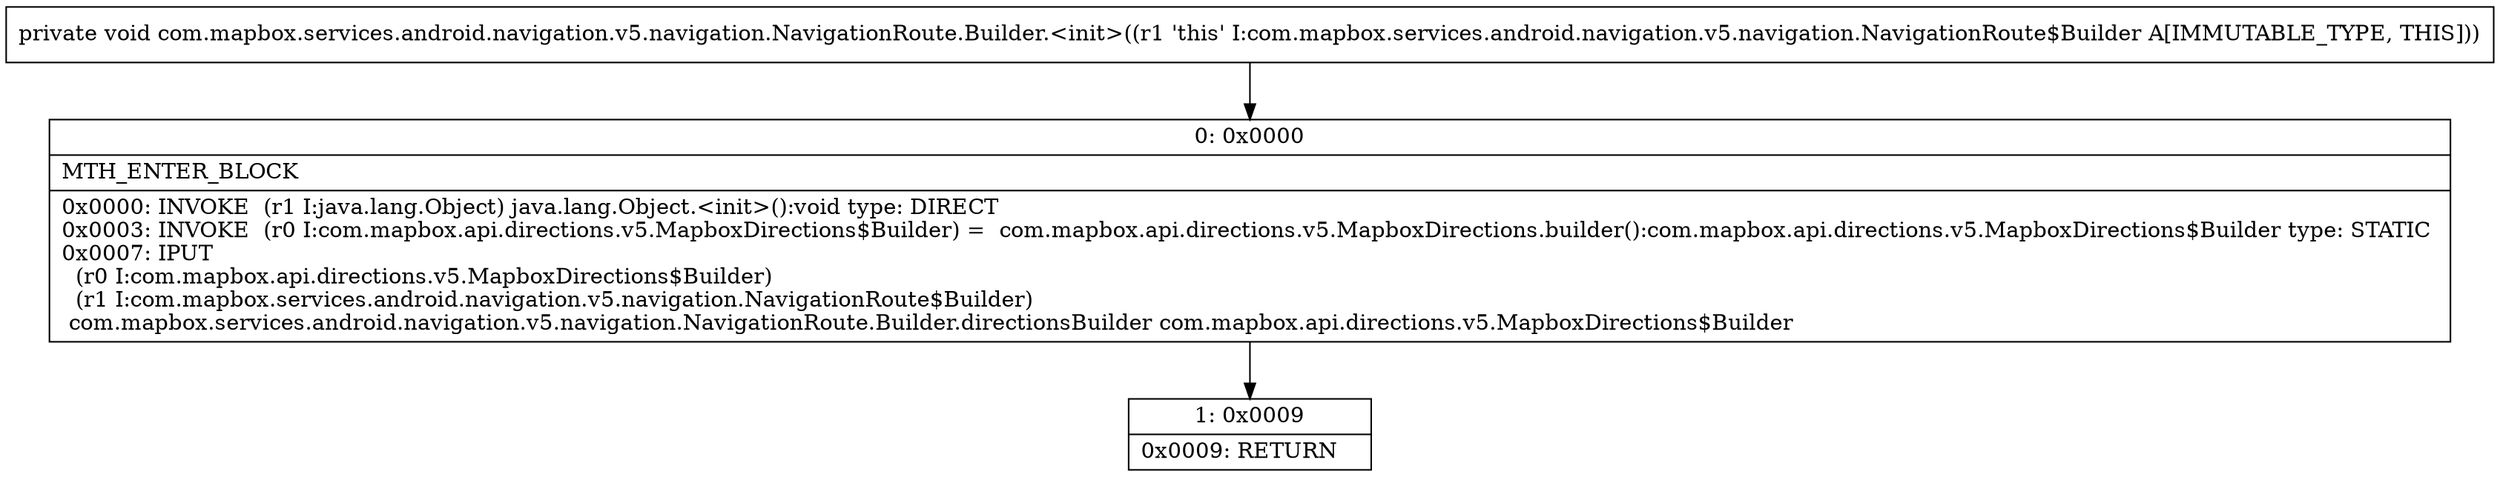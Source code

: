 digraph "CFG forcom.mapbox.services.android.navigation.v5.navigation.NavigationRoute.Builder.\<init\>()V" {
Node_0 [shape=record,label="{0\:\ 0x0000|MTH_ENTER_BLOCK\l|0x0000: INVOKE  (r1 I:java.lang.Object) java.lang.Object.\<init\>():void type: DIRECT \l0x0003: INVOKE  (r0 I:com.mapbox.api.directions.v5.MapboxDirections$Builder) =  com.mapbox.api.directions.v5.MapboxDirections.builder():com.mapbox.api.directions.v5.MapboxDirections$Builder type: STATIC \l0x0007: IPUT  \l  (r0 I:com.mapbox.api.directions.v5.MapboxDirections$Builder)\l  (r1 I:com.mapbox.services.android.navigation.v5.navigation.NavigationRoute$Builder)\l com.mapbox.services.android.navigation.v5.navigation.NavigationRoute.Builder.directionsBuilder com.mapbox.api.directions.v5.MapboxDirections$Builder \l}"];
Node_1 [shape=record,label="{1\:\ 0x0009|0x0009: RETURN   \l}"];
MethodNode[shape=record,label="{private void com.mapbox.services.android.navigation.v5.navigation.NavigationRoute.Builder.\<init\>((r1 'this' I:com.mapbox.services.android.navigation.v5.navigation.NavigationRoute$Builder A[IMMUTABLE_TYPE, THIS])) }"];
MethodNode -> Node_0;
Node_0 -> Node_1;
}

